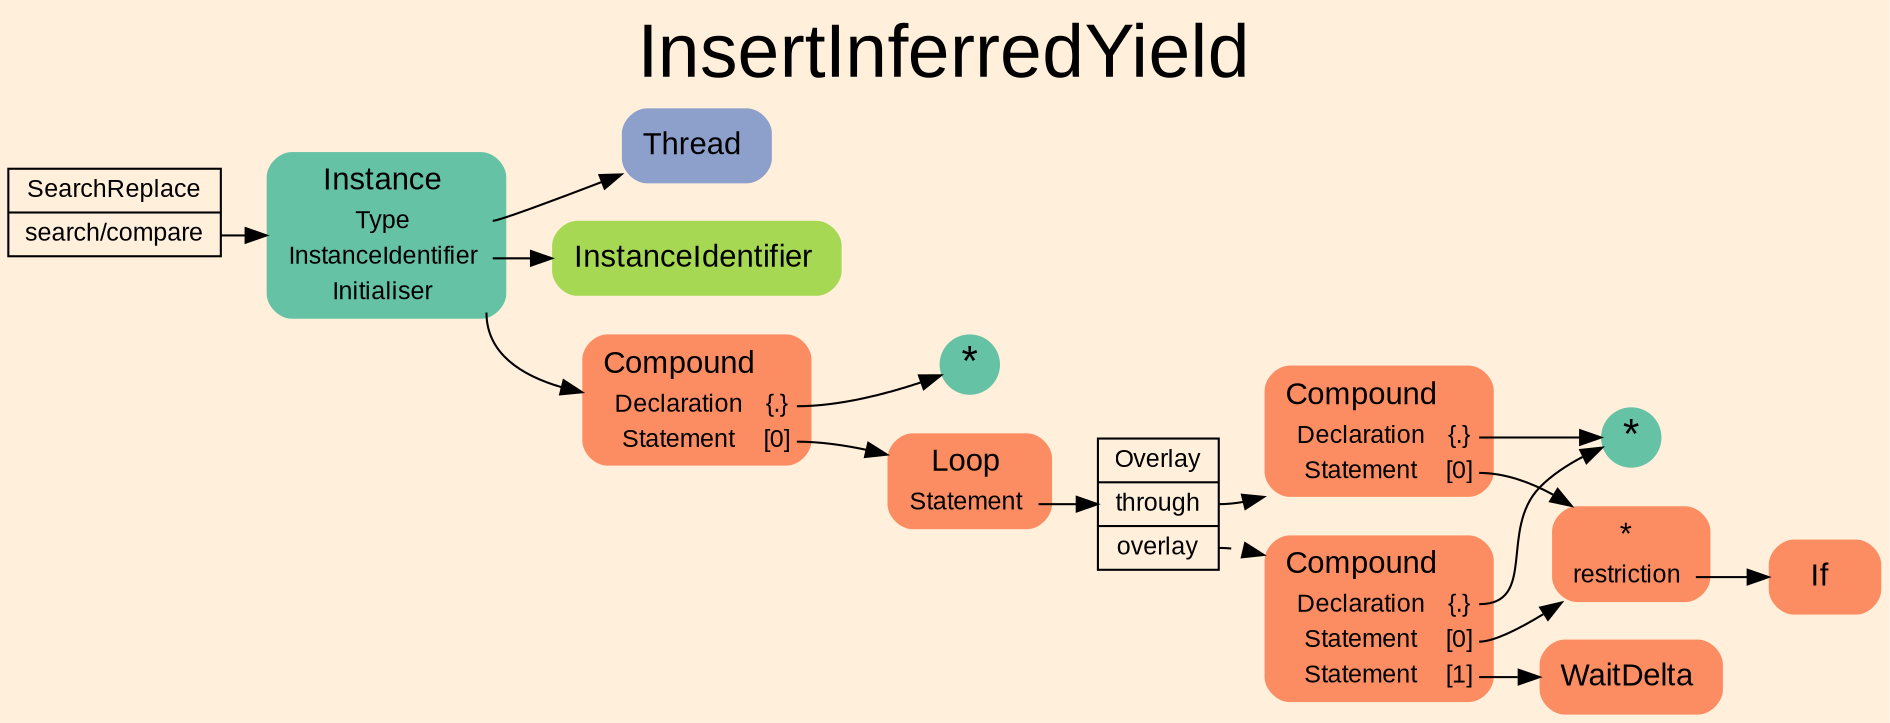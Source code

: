 digraph "InsertInferredYield" {
label = "InsertInferredYield"
labelloc = t
fontsize = "36"
graph [
    rankdir = "LR"
    ranksep = 0.3
    bgcolor = antiquewhite1
    color = black
    fontcolor = black
    fontname = "Arial"
];
node [
    fontname = "Arial"
];
edge [
    fontname = "Arial"
];

// -------------------- transformation figure --------------------
"CR#B-4-78" [
    // -------- block CR#B-4-78 ----------
    shape = "record"
    fillcolor = antiquewhite1
    label = "<fixed> SearchReplace | <port0> search/compare"
    style = "filled"
    fontsize = "12"
    color = black
    fontcolor = black
];

"#B-2-1695" [
    // -------- block #B-2-1695 ----------
    shape = "plaintext"
    fillcolor = "/set28/1"
    label = <<TABLE BORDER="0" CELLBORDER="0" CELLSPACING="0">
     <TR><TD><FONT POINT-SIZE="15.0">Instance</FONT></TD><TD></TD></TR>
     <TR><TD>Type</TD><TD PORT="port0"></TD></TR>
     <TR><TD>InstanceIdentifier</TD><TD PORT="port1"></TD></TR>
     <TR><TD>Initialiser</TD><TD PORT="port2"></TD></TR>
    </TABLE>>
    style = "rounded,filled"
    fontsize = "12"
];

"#B-2-1697" [
    // -------- block #B-2-1697 ----------
    shape = "plaintext"
    fillcolor = "/set28/3"
    label = <<TABLE BORDER="0" CELLBORDER="0" CELLSPACING="0">
     <TR><TD><FONT POINT-SIZE="15.0">Thread</FONT></TD><TD></TD></TR>
    </TABLE>>
    style = "rounded,filled"
    fontsize = "12"
];

"#B-2-1696" [
    // -------- block #B-2-1696 ----------
    shape = "plaintext"
    fillcolor = "/set28/5"
    label = <<TABLE BORDER="0" CELLBORDER="0" CELLSPACING="0">
     <TR><TD><FONT POINT-SIZE="15.0">InstanceIdentifier</FONT></TD><TD></TD></TR>
    </TABLE>>
    style = "rounded,filled"
    fontsize = "12"
];

"#B-2-1698" [
    // -------- block #B-2-1698 ----------
    shape = "plaintext"
    fillcolor = "/set28/2"
    label = <<TABLE BORDER="0" CELLBORDER="0" CELLSPACING="0">
     <TR><TD><FONT POINT-SIZE="15.0">Compound</FONT></TD><TD></TD></TR>
     <TR><TD>Declaration</TD><TD PORT="port0">{.}</TD></TR>
     <TR><TD>Statement</TD><TD PORT="port1">[0]</TD></TR>
    </TABLE>>
    style = "rounded,filled"
    fontsize = "12"
];

"#B-2-1702" [
    // -------- block #B-2-1702 ----------
    shape = "circle"
    fillcolor = "/set28/1"
    label = <*>
    style = "filled"
    fontsize = "20"
    penwidth = 0.0
    fixedsize = true
    width = 0.4
    height = 0.4
];

"#B-2-1710" [
    // -------- block #B-2-1710 ----------
    shape = "plaintext"
    fillcolor = "/set28/2"
    label = <<TABLE BORDER="0" CELLBORDER="0" CELLSPACING="0">
     <TR><TD><FONT POINT-SIZE="15.0">Loop</FONT></TD><TD></TD></TR>
     <TR><TD>Statement</TD><TD PORT="port0"></TD></TR>
    </TABLE>>
    style = "rounded,filled"
    fontsize = "12"
];

"#B-2-1706" [
    // -------- block #B-2-1706 ----------
    shape = "record"
    fillcolor = antiquewhite1
    label = "<fixed> Overlay | <port0> through | <port1> overlay"
    style = "filled"
    fontsize = "12"
    color = black
    fontcolor = black
];

"#B-2-1699" [
    // -------- block #B-2-1699 ----------
    shape = "plaintext"
    fillcolor = "/set28/2"
    label = <<TABLE BORDER="0" CELLBORDER="0" CELLSPACING="0">
     <TR><TD><FONT POINT-SIZE="15.0">Compound</FONT></TD><TD></TD></TR>
     <TR><TD>Declaration</TD><TD PORT="port0">{.}</TD></TR>
     <TR><TD>Statement</TD><TD PORT="port1">[0]</TD></TR>
    </TABLE>>
    style = "rounded,filled"
    fontsize = "12"
];

"#B-2-1703" [
    // -------- block #B-2-1703 ----------
    shape = "circle"
    fillcolor = "/set28/1"
    label = <*>
    style = "filled"
    fontsize = "20"
    penwidth = 0.0
    fixedsize = true
    width = 0.4
    height = 0.4
];

"#B-2-1704" [
    // -------- block #B-2-1704 ----------
    shape = "plaintext"
    fillcolor = "/set28/2"
    label = <<TABLE BORDER="0" CELLBORDER="0" CELLSPACING="0">
     <TR><TD><FONT POINT-SIZE="15.0">*</FONT></TD><TD></TD></TR>
     <TR><TD>restriction</TD><TD PORT="port0"></TD></TR>
    </TABLE>>
    style = "rounded,filled"
    fontsize = "12"
];

"#B-2-1718" [
    // -------- block #B-2-1718 ----------
    shape = "plaintext"
    fillcolor = "/set28/2"
    label = <<TABLE BORDER="0" CELLBORDER="0" CELLSPACING="0">
     <TR><TD><FONT POINT-SIZE="15.0">If</FONT></TD><TD></TD></TR>
    </TABLE>>
    style = "rounded,filled"
    fontsize = "12"
];

"#B-2-1701" [
    // -------- block #B-2-1701 ----------
    shape = "plaintext"
    fillcolor = "/set28/2"
    label = <<TABLE BORDER="0" CELLBORDER="0" CELLSPACING="0">
     <TR><TD><FONT POINT-SIZE="15.0">Compound</FONT></TD><TD></TD></TR>
     <TR><TD>Declaration</TD><TD PORT="port0">{.}</TD></TR>
     <TR><TD>Statement</TD><TD PORT="port1">[0]</TD></TR>
     <TR><TD>Statement</TD><TD PORT="port2">[1]</TD></TR>
    </TABLE>>
    style = "rounded,filled"
    fontsize = "12"
];

"#B-2-1709" [
    // -------- block #B-2-1709 ----------
    shape = "plaintext"
    fillcolor = "/set28/2"
    label = <<TABLE BORDER="0" CELLBORDER="0" CELLSPACING="0">
     <TR><TD><FONT POINT-SIZE="15.0">WaitDelta</FONT></TD><TD></TD></TR>
    </TABLE>>
    style = "rounded,filled"
    fontsize = "12"
];

"CR#B-4-78":port0 -> "#B-2-1695" [
    color = black
    fontcolor = black
];

"#B-2-1695":port0 -> "#B-2-1697" [
    color = black
    fontcolor = black
];

"#B-2-1695":port1 -> "#B-2-1696" [
    color = black
    fontcolor = black
];

"#B-2-1695":port2 -> "#B-2-1698" [
    color = black
    fontcolor = black
];

"#B-2-1698":port0 -> "#B-2-1702" [
    color = black
    fontcolor = black
];

"#B-2-1698":port1 -> "#B-2-1710" [
    color = black
    fontcolor = black
];

"#B-2-1710":port0 -> "#B-2-1706" [
    color = black
    fontcolor = black
];

"#B-2-1706":port0 -> "#B-2-1699" [
    color = black
    fontcolor = black
];

"#B-2-1706":port1 -> "#B-2-1701" [
    style="dashed"
    color = black
    fontcolor = black
];

"#B-2-1699":port0 -> "#B-2-1703" [
    color = black
    fontcolor = black
];

"#B-2-1699":port1 -> "#B-2-1704" [
    color = black
    fontcolor = black
];

"#B-2-1704":port0 -> "#B-2-1718" [
    color = black
    fontcolor = black
];

"#B-2-1701":port0 -> "#B-2-1703" [
    color = black
    fontcolor = black
];

"#B-2-1701":port1 -> "#B-2-1704" [
    color = black
    fontcolor = black
];

"#B-2-1701":port2 -> "#B-2-1709" [
    color = black
    fontcolor = black
];


}
